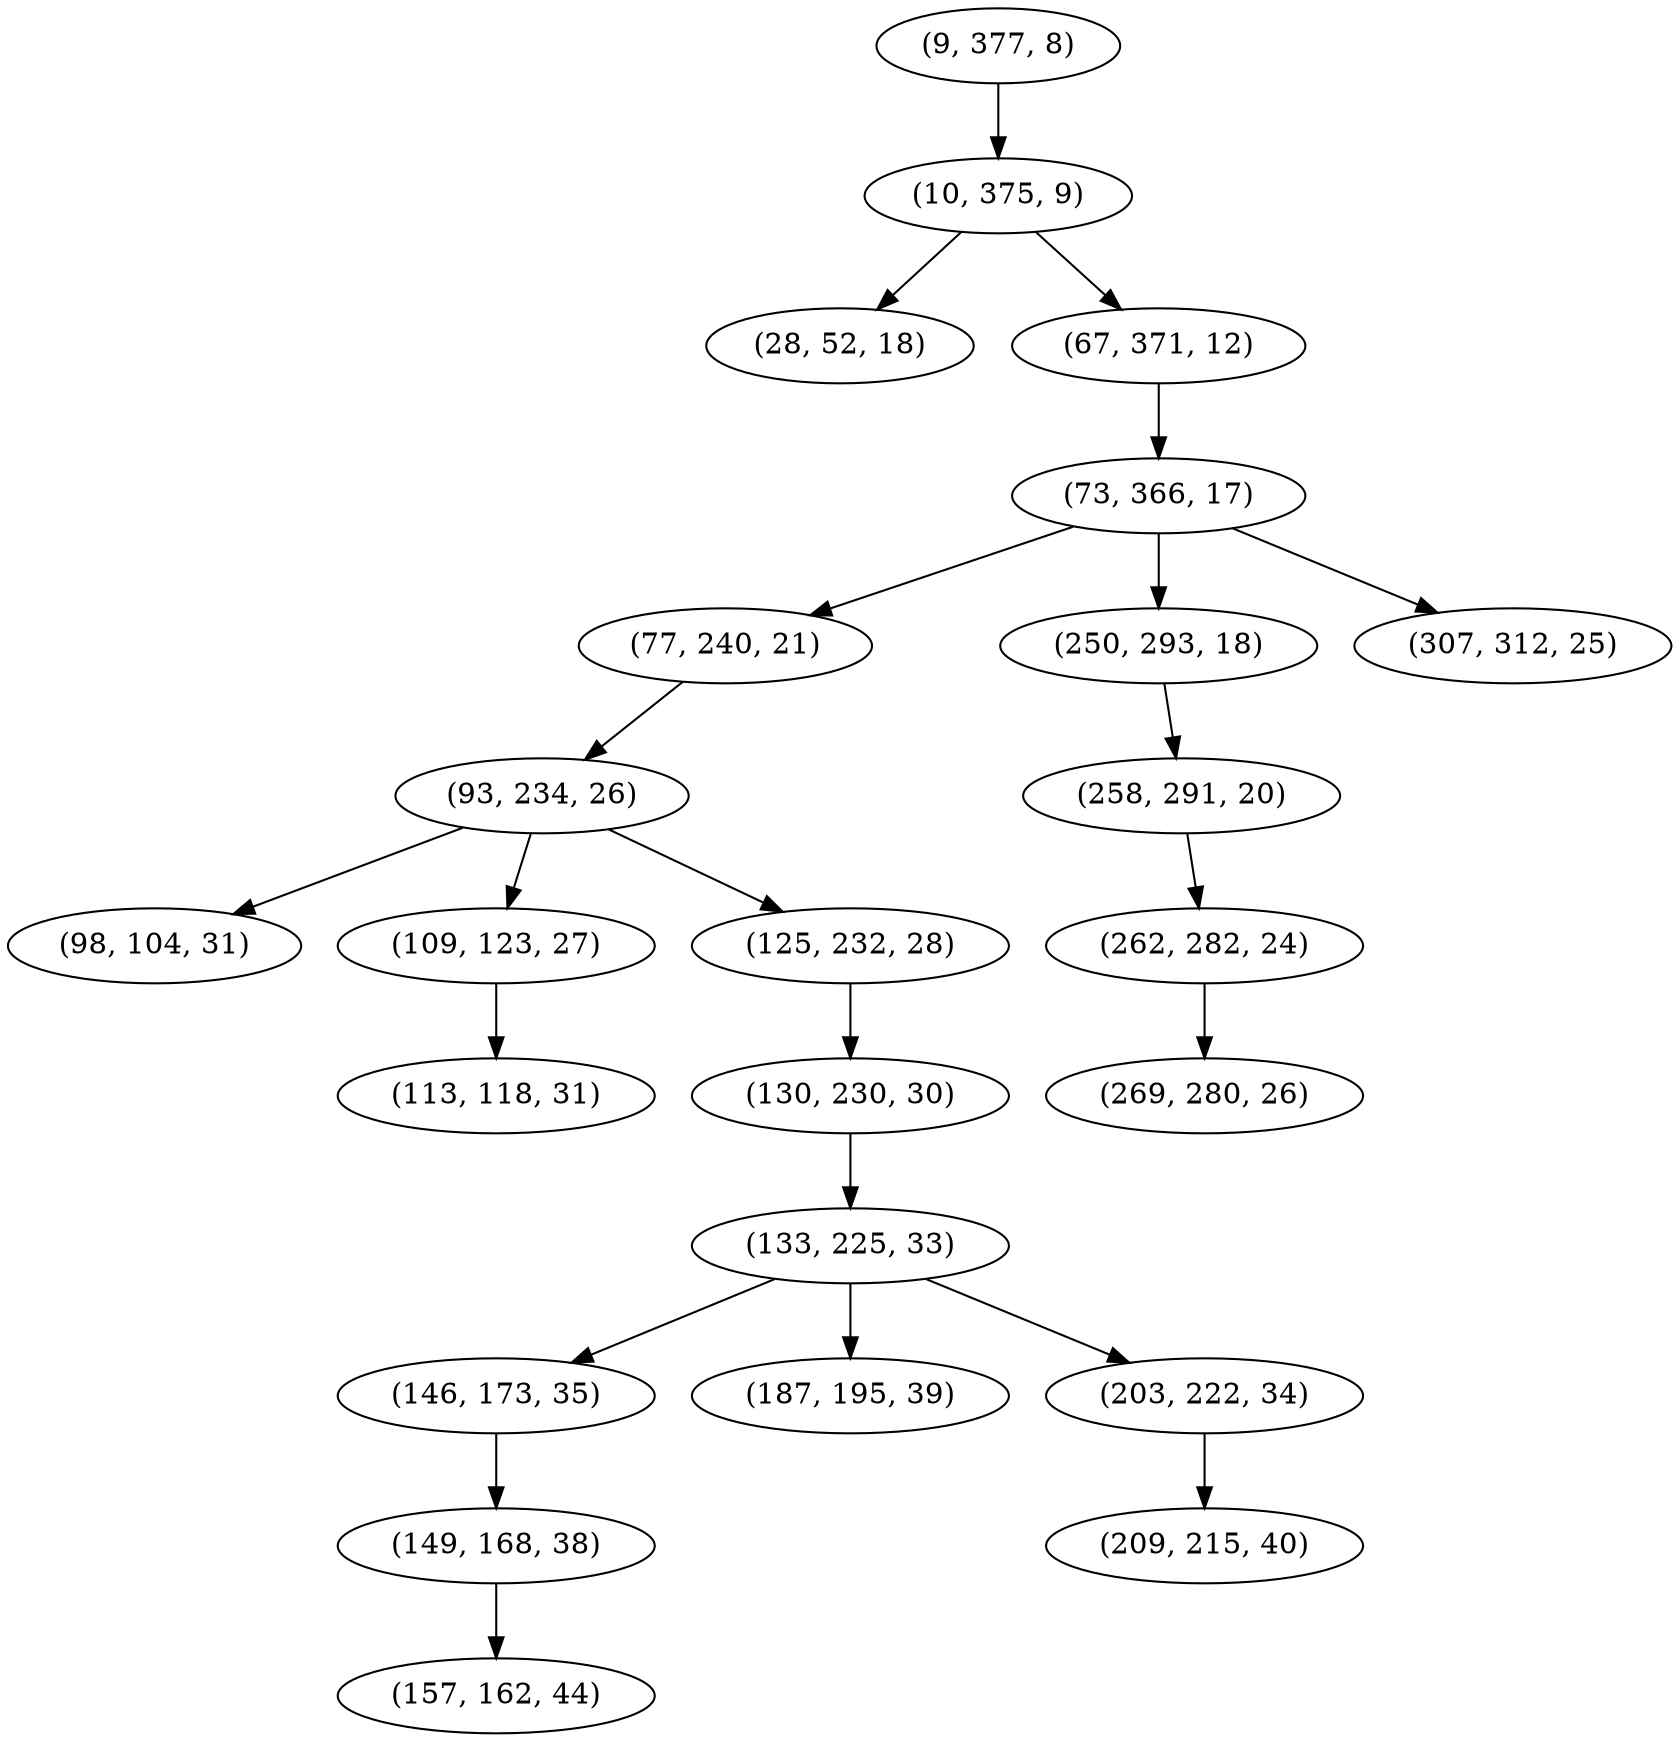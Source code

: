 digraph tree {
    "(9, 377, 8)";
    "(10, 375, 9)";
    "(28, 52, 18)";
    "(67, 371, 12)";
    "(73, 366, 17)";
    "(77, 240, 21)";
    "(93, 234, 26)";
    "(98, 104, 31)";
    "(109, 123, 27)";
    "(113, 118, 31)";
    "(125, 232, 28)";
    "(130, 230, 30)";
    "(133, 225, 33)";
    "(146, 173, 35)";
    "(149, 168, 38)";
    "(157, 162, 44)";
    "(187, 195, 39)";
    "(203, 222, 34)";
    "(209, 215, 40)";
    "(250, 293, 18)";
    "(258, 291, 20)";
    "(262, 282, 24)";
    "(269, 280, 26)";
    "(307, 312, 25)";
    "(9, 377, 8)" -> "(10, 375, 9)";
    "(10, 375, 9)" -> "(28, 52, 18)";
    "(10, 375, 9)" -> "(67, 371, 12)";
    "(67, 371, 12)" -> "(73, 366, 17)";
    "(73, 366, 17)" -> "(77, 240, 21)";
    "(73, 366, 17)" -> "(250, 293, 18)";
    "(73, 366, 17)" -> "(307, 312, 25)";
    "(77, 240, 21)" -> "(93, 234, 26)";
    "(93, 234, 26)" -> "(98, 104, 31)";
    "(93, 234, 26)" -> "(109, 123, 27)";
    "(93, 234, 26)" -> "(125, 232, 28)";
    "(109, 123, 27)" -> "(113, 118, 31)";
    "(125, 232, 28)" -> "(130, 230, 30)";
    "(130, 230, 30)" -> "(133, 225, 33)";
    "(133, 225, 33)" -> "(146, 173, 35)";
    "(133, 225, 33)" -> "(187, 195, 39)";
    "(133, 225, 33)" -> "(203, 222, 34)";
    "(146, 173, 35)" -> "(149, 168, 38)";
    "(149, 168, 38)" -> "(157, 162, 44)";
    "(203, 222, 34)" -> "(209, 215, 40)";
    "(250, 293, 18)" -> "(258, 291, 20)";
    "(258, 291, 20)" -> "(262, 282, 24)";
    "(262, 282, 24)" -> "(269, 280, 26)";
}
